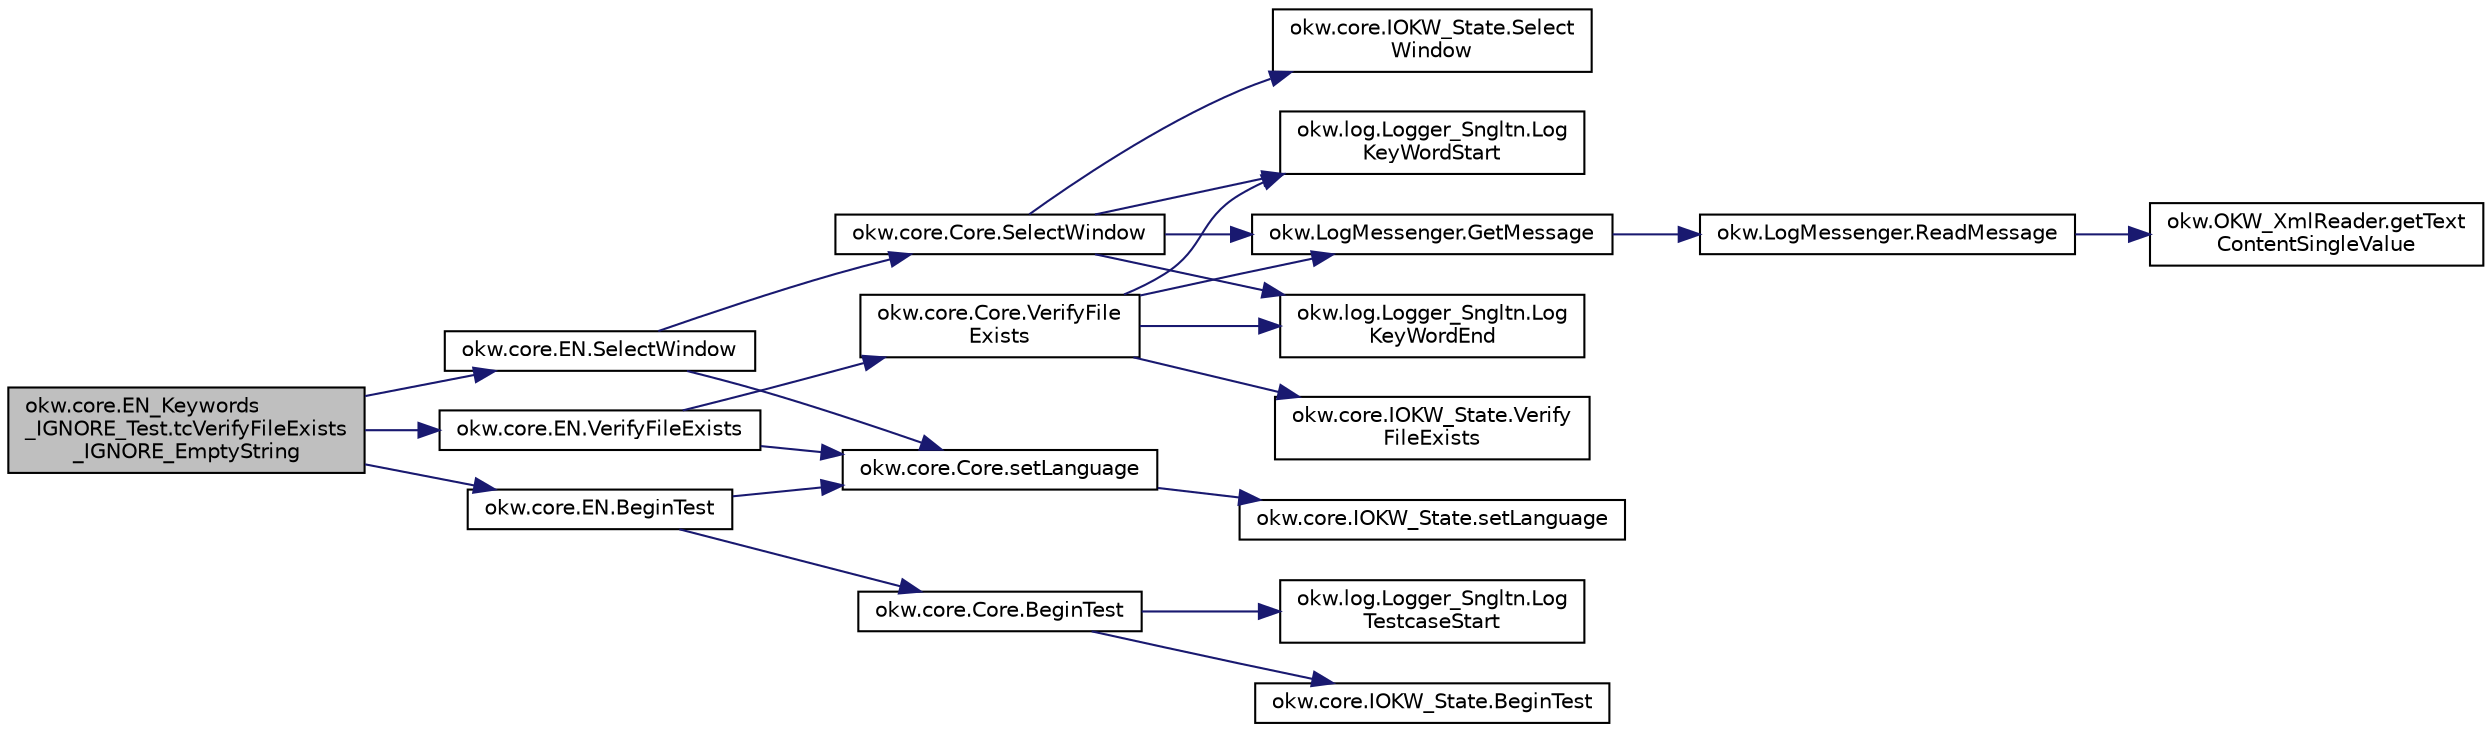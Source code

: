 digraph "okw.core.EN_Keywords_IGNORE_Test.tcVerifyFileExists_IGNORE_EmptyString"
{
 // INTERACTIVE_SVG=YES
 // LATEX_PDF_SIZE
  edge [fontname="Helvetica",fontsize="10",labelfontname="Helvetica",labelfontsize="10"];
  node [fontname="Helvetica",fontsize="10",shape=record];
  rankdir="LR";
  Node951 [label="okw.core.EN_Keywords\l_IGNORE_Test.tcVerifyFileExists\l_IGNORE_EmptyString",height=0.2,width=0.4,color="black", fillcolor="grey75", style="filled", fontcolor="black",tooltip="Prüft, ob ein einzelner Wert, oder ein einzelne Zeile an VerifyFileExists Übertragen wird."];
  Node951 -> Node952 [color="midnightblue",fontsize="10",style="solid",fontname="Helvetica"];
  Node952 [label="okw.core.EN.BeginTest",height=0.2,width=0.4,color="black", fillcolor="white", style="filled",URL="$classokw_1_1core_1_1_e_n.html#aef613b0a3e6bb8a9623984db145cae69",tooltip="Markiert den Anfang eines neuen Testfalls."];
  Node952 -> Node953 [color="midnightblue",fontsize="10",style="solid",fontname="Helvetica"];
  Node953 [label="okw.core.Core.setLanguage",height=0.2,width=0.4,color="black", fillcolor="white", style="filled",URL="$classokw_1_1core_1_1_core.html#ab4e0f723d27cb11c944ec4c82c426100",tooltip="Setzt die Sprache auf den gegebenen wert Language."];
  Node953 -> Node954 [color="midnightblue",fontsize="10",style="solid",fontname="Helvetica"];
  Node954 [label="okw.core.IOKW_State.setLanguage",height=0.2,width=0.4,color="black", fillcolor="white", style="filled",URL="$interfaceokw_1_1core_1_1_i_o_k_w___state.html#a866baa0bde08a47418f54d63bdb56097",tooltip="Interne Methode zum setzen der Sprache für die sprachabhängigen Ausgaben der Dokumentation (Log)."];
  Node952 -> Node955 [color="midnightblue",fontsize="10",style="solid",fontname="Helvetica"];
  Node955 [label="okw.core.Core.BeginTest",height=0.2,width=0.4,color="black", fillcolor="white", style="filled",URL="$classokw_1_1core_1_1_core.html#acfefe92468c9eb9e951846372726c4d8",tooltip="Markiert den Anfang eines neuen Testfalls."];
  Node955 -> Node956 [color="midnightblue",fontsize="10",style="solid",fontname="Helvetica"];
  Node956 [label="okw.log.Logger_Sngltn.Log\lTestcaseStart",height=0.2,width=0.4,color="black", fillcolor="white", style="filled",URL="$classokw_1_1log_1_1_logger___sngltn.html#a60f4ad59db847ae61df928f9920f3deb",tooltip="Ausgabe des Testfalls."];
  Node955 -> Node957 [color="midnightblue",fontsize="10",style="solid",fontname="Helvetica"];
  Node957 [label="okw.core.IOKW_State.BeginTest",height=0.2,width=0.4,color="black", fillcolor="white", style="filled",URL="$interfaceokw_1_1core_1_1_i_o_k_w___state.html#ae5480ddb1fc37eade5d899d335bc4b13",tooltip="Markiert den Anfang eines neuen Testfalls."];
  Node951 -> Node958 [color="midnightblue",fontsize="10",style="solid",fontname="Helvetica"];
  Node958 [label="okw.core.EN.SelectWindow",height=0.2,width=0.4,color="black", fillcolor="white", style="filled",URL="$classokw_1_1core_1_1_e_n.html#a2b61c2b39a9cfdbdfd25fe0e3d43785b",tooltip="Setzt den Kontext auf das gegebene Fenster."];
  Node958 -> Node953 [color="midnightblue",fontsize="10",style="solid",fontname="Helvetica"];
  Node958 -> Node959 [color="midnightblue",fontsize="10",style="solid",fontname="Helvetica"];
  Node959 [label="okw.core.Core.SelectWindow",height=0.2,width=0.4,color="black", fillcolor="white", style="filled",URL="$classokw_1_1core_1_1_core.html#a6a68660eb5e34965522896e2a5c48314",tooltip="Setzt den Kontext auf das gegebene Fenster."];
  Node959 -> Node960 [color="midnightblue",fontsize="10",style="solid",fontname="Helvetica"];
  Node960 [label="okw.log.Logger_Sngltn.Log\lKeyWordStart",height=0.2,width=0.4,color="black", fillcolor="white", style="filled",URL="$classokw_1_1log_1_1_logger___sngltn.html#a70ec25e200e00ecefc544e8fd371d2ef",tooltip="Ausgabe eines Schlüsselwortes."];
  Node959 -> Node961 [color="midnightblue",fontsize="10",style="solid",fontname="Helvetica"];
  Node961 [label="okw.LogMessenger.GetMessage",height=0.2,width=0.4,color="black", fillcolor="white", style="filled",URL="$classokw_1_1_log_messenger.html#af225d1f037d47b3b085175c09d78bdd2",tooltip="Holt die Log-Meldung für MethodeNmae/Textkey ohne weitere Parameter."];
  Node961 -> Node962 [color="midnightblue",fontsize="10",style="solid",fontname="Helvetica"];
  Node962 [label="okw.LogMessenger.ReadMessage",height=0.2,width=0.4,color="black", fillcolor="white", style="filled",URL="$classokw_1_1_log_messenger.html#a530cd6ab82ec82a04206a2e976ec06e3",tooltip="Interne Kernfunktion holt die Log-Meldung mit Platzhaltern aus der XML-Datei."];
  Node962 -> Node963 [color="midnightblue",fontsize="10",style="solid",fontname="Helvetica"];
  Node963 [label="okw.OKW_XmlReader.getText\lContentSingleValue",height=0.2,width=0.4,color="black", fillcolor="white", style="filled",URL="$classokw_1_1_o_k_w___xml_reader.html#ab920b5335a2e1429c14cc5f8e79f39eb",tooltip="Lies den TextContent eines Tag."];
  Node959 -> Node964 [color="midnightblue",fontsize="10",style="solid",fontname="Helvetica"];
  Node964 [label="okw.core.IOKW_State.Select\lWindow",height=0.2,width=0.4,color="black", fillcolor="white", style="filled",URL="$interfaceokw_1_1core_1_1_i_o_k_w___state.html#ad4fc9610ed5b1176590a45b55e6ac7f0",tooltip="Setzt den Kontext auf das gegebene Fenster."];
  Node959 -> Node965 [color="midnightblue",fontsize="10",style="solid",fontname="Helvetica"];
  Node965 [label="okw.log.Logger_Sngltn.Log\lKeyWordEnd",height=0.2,width=0.4,color="black", fillcolor="white", style="filled",URL="$classokw_1_1log_1_1_logger___sngltn.html#aa7d2da98631d21644da70c187f03155e",tooltip="LogKeyWordEnd:"];
  Node951 -> Node966 [color="midnightblue",fontsize="10",style="solid",fontname="Helvetica"];
  Node966 [label="okw.core.EN.VerifyFileExists",height=0.2,width=0.4,color="black", fillcolor="white", style="filled",URL="$classokw_1_1core_1_1_e_n.html#ac343826e3b37f19e531fc70d98018833",tooltip="Prüft, ob die gegebene Datei existiert."];
  Node966 -> Node953 [color="midnightblue",fontsize="10",style="solid",fontname="Helvetica"];
  Node966 -> Node967 [color="midnightblue",fontsize="10",style="solid",fontname="Helvetica"];
  Node967 [label="okw.core.Core.VerifyFile\lExists",height=0.2,width=0.4,color="black", fillcolor="white", style="filled",URL="$classokw_1_1core_1_1_core.html#aac1e5e5b59dc780f5fd75bd215b13dff",tooltip="Prüft, ob die gegebene Datei existiert."];
  Node967 -> Node960 [color="midnightblue",fontsize="10",style="solid",fontname="Helvetica"];
  Node967 -> Node961 [color="midnightblue",fontsize="10",style="solid",fontname="Helvetica"];
  Node967 -> Node968 [color="midnightblue",fontsize="10",style="solid",fontname="Helvetica"];
  Node968 [label="okw.core.IOKW_State.Verify\lFileExists",height=0.2,width=0.4,color="black", fillcolor="white", style="filled",URL="$interfaceokw_1_1core_1_1_i_o_k_w___state.html#a210b00e532545680e8859179c41e1888",tooltip="Prüft, ob die gegebene Datei existiert."];
  Node967 -> Node965 [color="midnightblue",fontsize="10",style="solid",fontname="Helvetica"];
}
